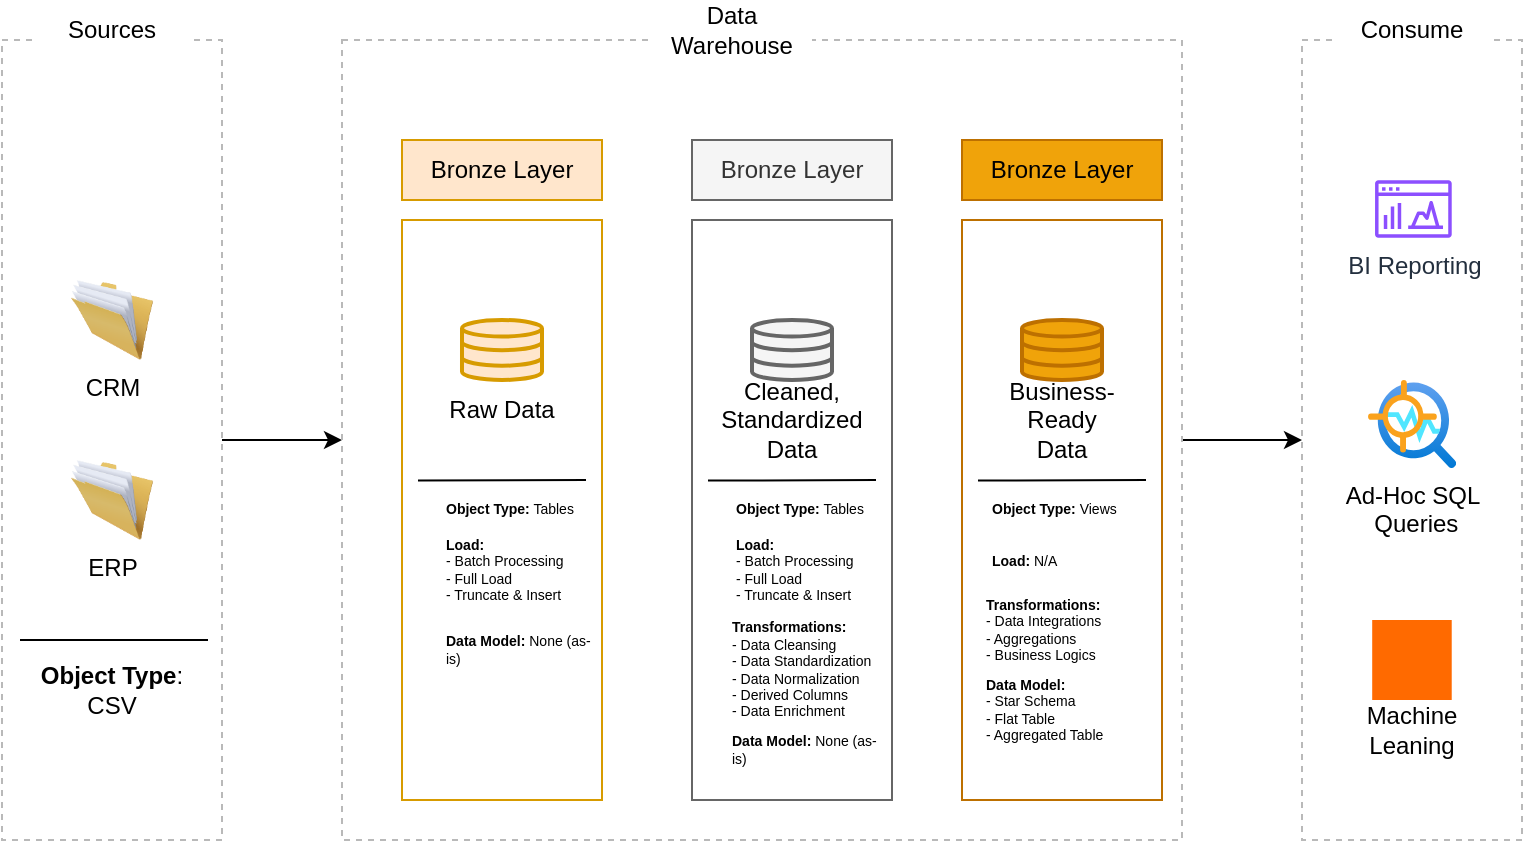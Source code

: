 <mxfile version="28.1.2">
  <diagram name="Page-1" id="l-UlLL5_QO2ZFKB9gmXr">
    <mxGraphModel dx="983" dy="586" grid="1" gridSize="10" guides="1" tooltips="1" connect="1" arrows="1" fold="1" page="1" pageScale="1" pageWidth="850" pageHeight="1100" math="0" shadow="0">
      <root>
        <mxCell id="0" />
        <mxCell id="1" parent="0" />
        <mxCell id="0ZNXTKpP0KVeBbAKYU6P-26" style="edgeStyle=orthogonalEdgeStyle;rounded=0;orthogonalLoop=1;jettySize=auto;html=1;entryX=0;entryY=0.5;entryDx=0;entryDy=0;" edge="1" parent="1" source="0ZNXTKpP0KVeBbAKYU6P-1" target="0ZNXTKpP0KVeBbAKYU6P-3">
          <mxGeometry relative="1" as="geometry" />
        </mxCell>
        <mxCell id="0ZNXTKpP0KVeBbAKYU6P-1" value="" style="rounded=0;whiteSpace=wrap;html=1;fillColor=none;dashed=1;strokeColor=#B9B9B9;" vertex="1" parent="1">
          <mxGeometry x="30" y="140" width="110" height="400" as="geometry" />
        </mxCell>
        <mxCell id="0ZNXTKpP0KVeBbAKYU6P-2" value="Sources" style="rounded=0;whiteSpace=wrap;html=1;strokeColor=none;" vertex="1" parent="1">
          <mxGeometry x="45" y="120" width="80" height="30" as="geometry" />
        </mxCell>
        <mxCell id="0ZNXTKpP0KVeBbAKYU6P-27" style="edgeStyle=orthogonalEdgeStyle;rounded=0;orthogonalLoop=1;jettySize=auto;html=1;entryX=0;entryY=0.5;entryDx=0;entryDy=0;" edge="1" parent="1" source="0ZNXTKpP0KVeBbAKYU6P-3" target="0ZNXTKpP0KVeBbAKYU6P-5">
          <mxGeometry relative="1" as="geometry" />
        </mxCell>
        <mxCell id="0ZNXTKpP0KVeBbAKYU6P-3" value="" style="rounded=0;whiteSpace=wrap;html=1;fillColor=none;dashed=1;strokeColor=#B9B9B9;" vertex="1" parent="1">
          <mxGeometry x="200" y="140" width="420" height="400" as="geometry" />
        </mxCell>
        <mxCell id="0ZNXTKpP0KVeBbAKYU6P-4" value="Data Warehouse" style="rounded=0;whiteSpace=wrap;html=1;strokeColor=none;" vertex="1" parent="1">
          <mxGeometry x="355" y="120" width="80" height="30" as="geometry" />
        </mxCell>
        <mxCell id="0ZNXTKpP0KVeBbAKYU6P-5" value="" style="rounded=0;whiteSpace=wrap;html=1;fillColor=none;dashed=1;strokeColor=#B9B9B9;" vertex="1" parent="1">
          <mxGeometry x="680" y="140" width="110" height="400" as="geometry" />
        </mxCell>
        <mxCell id="0ZNXTKpP0KVeBbAKYU6P-6" value="Consume" style="rounded=0;whiteSpace=wrap;html=1;strokeColor=none;" vertex="1" parent="1">
          <mxGeometry x="695" y="120" width="80" height="30" as="geometry" />
        </mxCell>
        <mxCell id="0ZNXTKpP0KVeBbAKYU6P-7" value="Bronze Layer" style="rounded=0;whiteSpace=wrap;html=1;fillColor=#ffe6cc;strokeColor=#d79b00;" vertex="1" parent="1">
          <mxGeometry x="230" y="190" width="100" height="30" as="geometry" />
        </mxCell>
        <mxCell id="0ZNXTKpP0KVeBbAKYU6P-10" value="" style="rounded=0;whiteSpace=wrap;html=1;fillColor=none;strokeColor=#d79b00;" vertex="1" parent="1">
          <mxGeometry x="230" y="230" width="100" height="290" as="geometry" />
        </mxCell>
        <mxCell id="0ZNXTKpP0KVeBbAKYU6P-11" value="Bronze Layer" style="rounded=0;whiteSpace=wrap;html=1;fillColor=#f5f5f5;fontColor=#333333;strokeColor=#666666;" vertex="1" parent="1">
          <mxGeometry x="375" y="190" width="100" height="30" as="geometry" />
        </mxCell>
        <mxCell id="0ZNXTKpP0KVeBbAKYU6P-12" value="Bronze Layer" style="rounded=0;whiteSpace=wrap;html=1;fillColor=#f0a30a;fontColor=#000000;strokeColor=#BD7000;" vertex="1" parent="1">
          <mxGeometry x="510" y="190" width="100" height="30" as="geometry" />
        </mxCell>
        <mxCell id="0ZNXTKpP0KVeBbAKYU6P-13" value="" style="rounded=0;whiteSpace=wrap;html=1;fillColor=none;fontColor=#333333;strokeColor=#666666;" vertex="1" parent="1">
          <mxGeometry x="375" y="230" width="100" height="290" as="geometry" />
        </mxCell>
        <mxCell id="0ZNXTKpP0KVeBbAKYU6P-14" value="" style="rounded=0;whiteSpace=wrap;html=1;fillColor=none;fontColor=#000000;strokeColor=#BD7000;" vertex="1" parent="1">
          <mxGeometry x="510" y="230" width="100" height="290" as="geometry" />
        </mxCell>
        <mxCell id="0ZNXTKpP0KVeBbAKYU6P-16" value="CRM" style="image;html=1;image=img/lib/clip_art/general/Full_Folder_128x128.png" vertex="1" parent="1">
          <mxGeometry x="56.25" y="260" width="57.5" height="40" as="geometry" />
        </mxCell>
        <mxCell id="0ZNXTKpP0KVeBbAKYU6P-19" value="ERP" style="image;html=1;image=img/lib/clip_art/general/Full_Folder_128x128.png" vertex="1" parent="1">
          <mxGeometry x="56.25" y="350" width="57.5" height="40" as="geometry" />
        </mxCell>
        <mxCell id="0ZNXTKpP0KVeBbAKYU6P-20" value="&lt;b&gt;Object Type&lt;/b&gt;: CSV" style="text;html=1;align=center;verticalAlign=middle;whiteSpace=wrap;rounded=0;strokeWidth=0.5;" vertex="1" parent="1">
          <mxGeometry x="35" y="450" width="100" height="30" as="geometry" />
        </mxCell>
        <mxCell id="0ZNXTKpP0KVeBbAKYU6P-22" value="" style="endArrow=none;html=1;rounded=0;" edge="1" parent="1">
          <mxGeometry width="50" height="50" relative="1" as="geometry">
            <mxPoint x="39" y="440" as="sourcePoint" />
            <mxPoint x="133" y="440" as="targetPoint" />
          </mxGeometry>
        </mxCell>
        <mxCell id="0ZNXTKpP0KVeBbAKYU6P-23" value="" style="html=1;verticalLabelPosition=bottom;align=center;labelBackgroundColor=#ffffff;verticalAlign=top;strokeWidth=2;strokeColor=#d79b00;shadow=0;dashed=0;shape=mxgraph.ios7.icons.data;fillColor=#ffe6cc;" vertex="1" parent="1">
          <mxGeometry x="260" y="280" width="40" height="30" as="geometry" />
        </mxCell>
        <mxCell id="0ZNXTKpP0KVeBbAKYU6P-24" value="" style="html=1;verticalLabelPosition=bottom;align=center;labelBackgroundColor=#ffffff;verticalAlign=top;strokeWidth=2;strokeColor=#666666;shadow=0;dashed=0;shape=mxgraph.ios7.icons.data;fillColor=#f5f5f5;fontColor=#333333;" vertex="1" parent="1">
          <mxGeometry x="405" y="280" width="40" height="30" as="geometry" />
        </mxCell>
        <mxCell id="0ZNXTKpP0KVeBbAKYU6P-25" value="" style="html=1;verticalLabelPosition=bottom;align=center;labelBackgroundColor=#ffffff;verticalAlign=top;strokeWidth=2;strokeColor=#BD7000;shadow=0;dashed=0;shape=mxgraph.ios7.icons.data;fillColor=#f0a30a;fontColor=#000000;" vertex="1" parent="1">
          <mxGeometry x="540" y="280" width="40" height="30" as="geometry" />
        </mxCell>
        <mxCell id="0ZNXTKpP0KVeBbAKYU6P-28" value="Raw Data" style="text;html=1;align=center;verticalAlign=middle;whiteSpace=wrap;rounded=0;" vertex="1" parent="1">
          <mxGeometry x="250" y="320" width="60" height="10" as="geometry" />
        </mxCell>
        <mxCell id="0ZNXTKpP0KVeBbAKYU6P-29" value="Cleaned, Standardized Data" style="text;html=1;align=center;verticalAlign=middle;whiteSpace=wrap;rounded=0;" vertex="1" parent="1">
          <mxGeometry x="395" y="325" width="60" height="10" as="geometry" />
        </mxCell>
        <mxCell id="0ZNXTKpP0KVeBbAKYU6P-30" value="Business-Ready Data" style="text;html=1;align=center;verticalAlign=middle;whiteSpace=wrap;rounded=0;" vertex="1" parent="1">
          <mxGeometry x="530" y="330" width="60" as="geometry" />
        </mxCell>
        <mxCell id="0ZNXTKpP0KVeBbAKYU6P-32" value="" style="endArrow=none;html=1;rounded=0;" edge="1" parent="1">
          <mxGeometry width="50" height="50" relative="1" as="geometry">
            <mxPoint x="238" y="360.31" as="sourcePoint" />
            <mxPoint x="322" y="360" as="targetPoint" />
          </mxGeometry>
        </mxCell>
        <mxCell id="0ZNXTKpP0KVeBbAKYU6P-33" value="" style="endArrow=none;html=1;rounded=0;" edge="1" parent="1">
          <mxGeometry width="50" height="50" relative="1" as="geometry">
            <mxPoint x="383" y="360.31" as="sourcePoint" />
            <mxPoint x="467" y="360" as="targetPoint" />
          </mxGeometry>
        </mxCell>
        <mxCell id="0ZNXTKpP0KVeBbAKYU6P-34" value="" style="endArrow=none;html=1;rounded=0;" edge="1" parent="1">
          <mxGeometry width="50" height="50" relative="1" as="geometry">
            <mxPoint x="518" y="360.31" as="sourcePoint" />
            <mxPoint x="602" y="360" as="targetPoint" />
          </mxGeometry>
        </mxCell>
        <mxCell id="0ZNXTKpP0KVeBbAKYU6P-35" value="&lt;b&gt;Object Type:&lt;/b&gt; Tables" style="text;html=1;align=left;verticalAlign=middle;whiteSpace=wrap;rounded=0;fontSize=7;" vertex="1" parent="1">
          <mxGeometry x="250" y="360" width="75" height="30" as="geometry" />
        </mxCell>
        <mxCell id="0ZNXTKpP0KVeBbAKYU6P-36" value="&lt;b&gt;Load:&lt;/b&gt;&lt;div&gt;- Batch Processing&lt;/div&gt;&lt;div&gt;- Full Load&lt;/div&gt;&lt;div&gt;- Truncate &amp;amp; Insert&lt;/div&gt;" style="text;html=1;align=left;verticalAlign=middle;whiteSpace=wrap;rounded=0;fontSize=7;" vertex="1" parent="1">
          <mxGeometry x="250" y="390" width="70" height="30" as="geometry" />
        </mxCell>
        <mxCell id="0ZNXTKpP0KVeBbAKYU6P-37" value="&lt;b&gt;Data Model: &lt;/b&gt;None (as-is)" style="text;html=1;align=left;verticalAlign=middle;whiteSpace=wrap;rounded=0;fontSize=7;" vertex="1" parent="1">
          <mxGeometry x="250" y="430" width="80" height="30" as="geometry" />
        </mxCell>
        <mxCell id="0ZNXTKpP0KVeBbAKYU6P-38" value="&lt;b&gt;Object Type:&lt;/b&gt; Tables" style="text;html=1;align=left;verticalAlign=middle;whiteSpace=wrap;rounded=0;fontSize=7;" vertex="1" parent="1">
          <mxGeometry x="395" y="360" width="75" height="30" as="geometry" />
        </mxCell>
        <mxCell id="0ZNXTKpP0KVeBbAKYU6P-39" value="&lt;b&gt;Load:&lt;/b&gt;&lt;div&gt;- Batch Processing&lt;/div&gt;&lt;div&gt;- Full Load&lt;/div&gt;&lt;div&gt;- Truncate &amp;amp; Insert&lt;/div&gt;" style="text;html=1;align=left;verticalAlign=middle;whiteSpace=wrap;rounded=0;fontSize=7;" vertex="1" parent="1">
          <mxGeometry x="395" y="390" width="70" height="30" as="geometry" />
        </mxCell>
        <mxCell id="0ZNXTKpP0KVeBbAKYU6P-40" value="&lt;b&gt;Data Model: &lt;/b&gt;None (as-is)" style="text;html=1;align=left;verticalAlign=middle;whiteSpace=wrap;rounded=0;fontSize=7;" vertex="1" parent="1">
          <mxGeometry x="392.5" y="480" width="80" height="30" as="geometry" />
        </mxCell>
        <mxCell id="0ZNXTKpP0KVeBbAKYU6P-41" value="&lt;b&gt;Transformations:&amp;nbsp;&lt;/b&gt;&lt;div&gt;- Data Cleansing&lt;/div&gt;&lt;div&gt;- Data Standardization&lt;/div&gt;&lt;div&gt;- Data Normalization&lt;/div&gt;&lt;div&gt;- Derived Columns&lt;/div&gt;&lt;div&gt;- Data Enrichment&lt;/div&gt;" style="text;html=1;align=left;verticalAlign=middle;whiteSpace=wrap;rounded=0;fontSize=7;" vertex="1" parent="1">
          <mxGeometry x="392.5" y="440" width="80" height="30" as="geometry" />
        </mxCell>
        <mxCell id="0ZNXTKpP0KVeBbAKYU6P-42" value="&lt;b&gt;Object Type:&lt;/b&gt;&amp;nbsp;Views" style="text;html=1;align=left;verticalAlign=middle;whiteSpace=wrap;rounded=0;fontSize=7;" vertex="1" parent="1">
          <mxGeometry x="522.5" y="360" width="75" height="30" as="geometry" />
        </mxCell>
        <mxCell id="0ZNXTKpP0KVeBbAKYU6P-43" value="&lt;b&gt;Load: &lt;/b&gt;N/A&lt;div&gt;&lt;br&gt;&lt;/div&gt;" style="text;html=1;align=left;verticalAlign=middle;whiteSpace=wrap;rounded=0;fontSize=7;" vertex="1" parent="1">
          <mxGeometry x="522.5" y="390" width="70" height="30" as="geometry" />
        </mxCell>
        <mxCell id="0ZNXTKpP0KVeBbAKYU6P-44" value="&lt;b&gt;Data Model:&lt;/b&gt;&lt;div&gt;- Star Schema&lt;/div&gt;&lt;div&gt;- Flat Table&lt;/div&gt;&lt;div&gt;- Aggregated Table&lt;/div&gt;" style="text;html=1;align=left;verticalAlign=middle;whiteSpace=wrap;rounded=0;fontSize=7;" vertex="1" parent="1">
          <mxGeometry x="520" y="460" width="80" height="30" as="geometry" />
        </mxCell>
        <mxCell id="0ZNXTKpP0KVeBbAKYU6P-45" value="&lt;b&gt;Transformations:&amp;nbsp;&lt;/b&gt;&lt;div&gt;- Data Integrations&lt;/div&gt;&lt;div&gt;- Aggregations&lt;/div&gt;&lt;div&gt;- Business Logics&lt;/div&gt;" style="text;html=1;align=left;verticalAlign=middle;whiteSpace=wrap;rounded=0;fontSize=7;" vertex="1" parent="1">
          <mxGeometry x="520" y="420" width="80" height="30" as="geometry" />
        </mxCell>
        <mxCell id="0ZNXTKpP0KVeBbAKYU6P-46" value="BI Reporting" style="sketch=0;outlineConnect=0;fontColor=#232F3E;gradientColor=none;fillColor=#8C4FFF;strokeColor=none;dashed=0;verticalLabelPosition=bottom;verticalAlign=top;align=center;html=1;fontSize=12;fontStyle=0;aspect=fixed;pointerEvents=1;shape=mxgraph.aws4.opensearch_dashboards;" vertex="1" parent="1">
          <mxGeometry x="716.52" y="210" width="38.34" height="29" as="geometry" />
        </mxCell>
        <mxCell id="0ZNXTKpP0KVeBbAKYU6P-48" value="" style="points=[];aspect=fixed;html=1;align=center;shadow=0;dashed=0;fillColor=#FF6A00;strokeColor=none;shape=mxgraph.alibaba_cloud.machine_learning;" vertex="1" parent="1">
          <mxGeometry x="715.1" y="430" width="39.76" height="40" as="geometry" />
        </mxCell>
        <mxCell id="0ZNXTKpP0KVeBbAKYU6P-49" value="Machine Leaning" style="text;html=1;align=center;verticalAlign=middle;whiteSpace=wrap;rounded=0;" vertex="1" parent="1">
          <mxGeometry x="705" y="470" width="60" height="30" as="geometry" />
        </mxCell>
        <mxCell id="0ZNXTKpP0KVeBbAKYU6P-50" value="Ad-Hoc SQL&lt;div&gt;&amp;nbsp;Queries&lt;/div&gt;" style="image;aspect=fixed;html=1;points=[];align=center;fontSize=12;image=img/lib/azure2/ai_machine_learning/Anomaly_Detector.svg;" vertex="1" parent="1">
          <mxGeometry x="712.98" y="310" width="44" height="44" as="geometry" />
        </mxCell>
      </root>
    </mxGraphModel>
  </diagram>
</mxfile>

